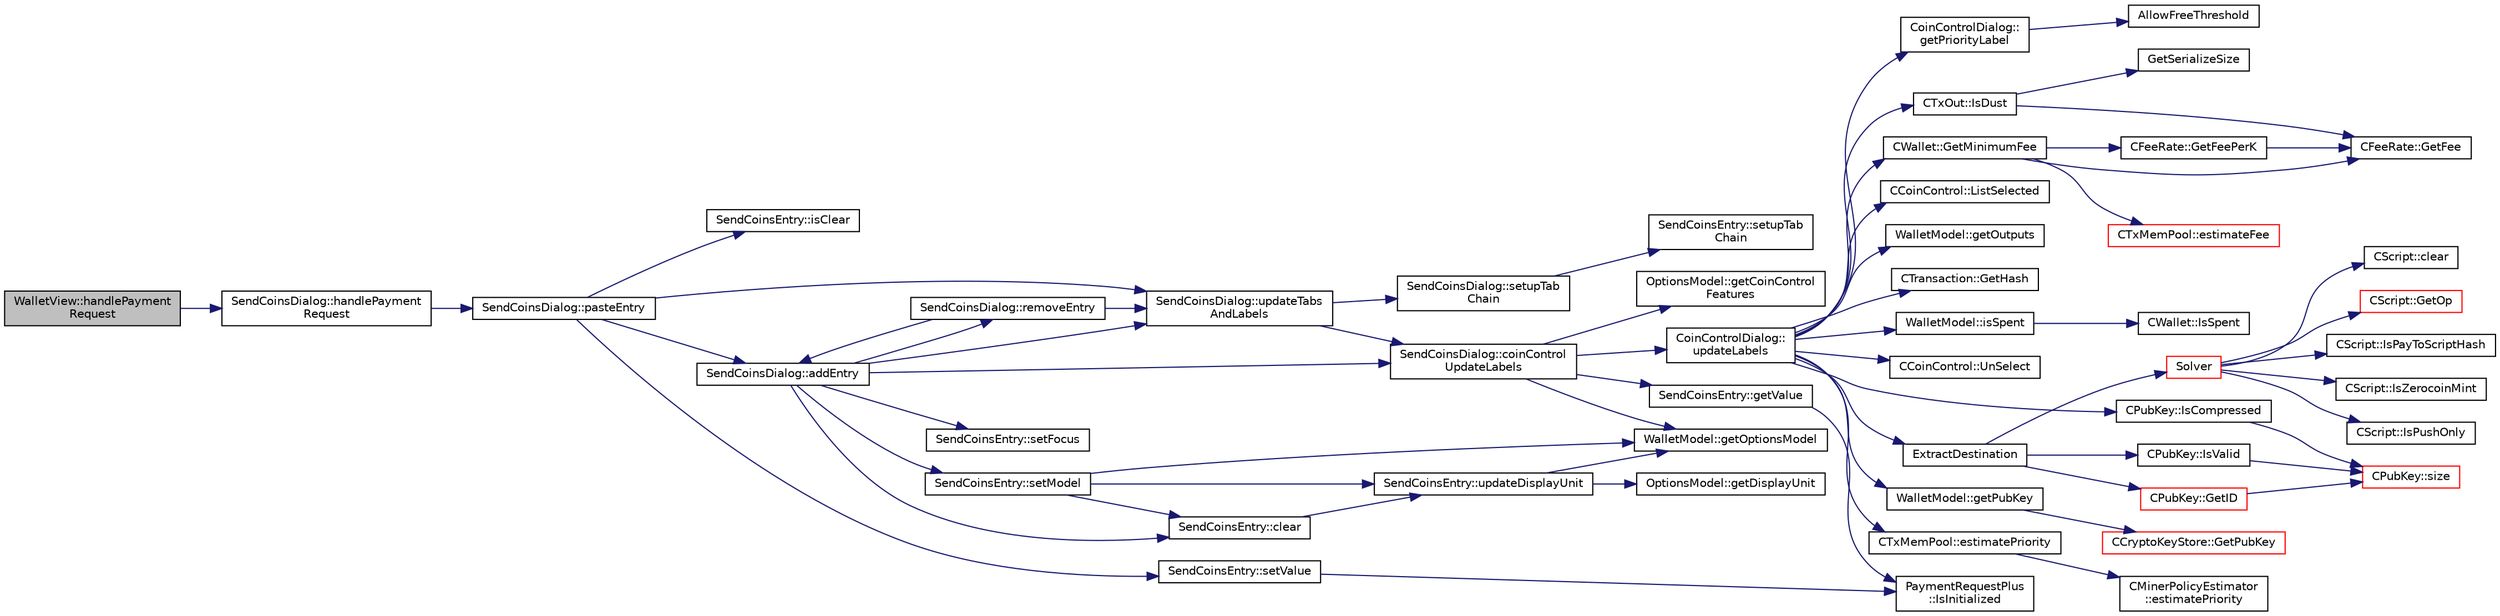 digraph "WalletView::handlePaymentRequest"
{
  edge [fontname="Helvetica",fontsize="10",labelfontname="Helvetica",labelfontsize="10"];
  node [fontname="Helvetica",fontsize="10",shape=record];
  rankdir="LR";
  Node146 [label="WalletView::handlePayment\lRequest",height=0.2,width=0.4,color="black", fillcolor="grey75", style="filled", fontcolor="black"];
  Node146 -> Node147 [color="midnightblue",fontsize="10",style="solid",fontname="Helvetica"];
  Node147 [label="SendCoinsDialog::handlePayment\lRequest",height=0.2,width=0.4,color="black", fillcolor="white", style="filled",URL="$class_send_coins_dialog.html#a82ed6a3badadaa523415e1924ebd292a"];
  Node147 -> Node148 [color="midnightblue",fontsize="10",style="solid",fontname="Helvetica"];
  Node148 [label="SendCoinsDialog::pasteEntry",height=0.2,width=0.4,color="black", fillcolor="white", style="filled",URL="$class_send_coins_dialog.html#a4440d15ced5d217baaad33a17d56b409"];
  Node148 -> Node149 [color="midnightblue",fontsize="10",style="solid",fontname="Helvetica"];
  Node149 [label="SendCoinsEntry::isClear",height=0.2,width=0.4,color="black", fillcolor="white", style="filled",URL="$class_send_coins_entry.html#a1dcce9480364868dfd0bb8782e039e57",tooltip="Return whether the entry is still empty and unedited. "];
  Node148 -> Node150 [color="midnightblue",fontsize="10",style="solid",fontname="Helvetica"];
  Node150 [label="SendCoinsDialog::addEntry",height=0.2,width=0.4,color="black", fillcolor="white", style="filled",URL="$class_send_coins_dialog.html#a3d680a76b967641115c6ff2fa83fb62a"];
  Node150 -> Node151 [color="midnightblue",fontsize="10",style="solid",fontname="Helvetica"];
  Node151 [label="SendCoinsEntry::setModel",height=0.2,width=0.4,color="black", fillcolor="white", style="filled",URL="$class_send_coins_entry.html#a831f8f9a63acd77b7d66d5393e12310b"];
  Node151 -> Node152 [color="midnightblue",fontsize="10",style="solid",fontname="Helvetica"];
  Node152 [label="WalletModel::getOptionsModel",height=0.2,width=0.4,color="black", fillcolor="white", style="filled",URL="$class_wallet_model.html#a96d53e56b3f8f07537ea2523f7a7d300"];
  Node151 -> Node153 [color="midnightblue",fontsize="10",style="solid",fontname="Helvetica"];
  Node153 [label="SendCoinsEntry::updateDisplayUnit",height=0.2,width=0.4,color="black", fillcolor="white", style="filled",URL="$class_send_coins_entry.html#a6ff4bd5b370545bcfd6214e866ee33f3"];
  Node153 -> Node152 [color="midnightblue",fontsize="10",style="solid",fontname="Helvetica"];
  Node153 -> Node154 [color="midnightblue",fontsize="10",style="solid",fontname="Helvetica"];
  Node154 [label="OptionsModel::getDisplayUnit",height=0.2,width=0.4,color="black", fillcolor="white", style="filled",URL="$class_options_model.html#a3b6e4d4ef42be3aaba315b8cd14f468e"];
  Node151 -> Node155 [color="midnightblue",fontsize="10",style="solid",fontname="Helvetica"];
  Node155 [label="SendCoinsEntry::clear",height=0.2,width=0.4,color="black", fillcolor="white", style="filled",URL="$class_send_coins_entry.html#abff66fcd456c82144e7a2c410f5082ac"];
  Node155 -> Node153 [color="midnightblue",fontsize="10",style="solid",fontname="Helvetica"];
  Node150 -> Node156 [color="midnightblue",fontsize="10",style="solid",fontname="Helvetica"];
  Node156 [label="SendCoinsDialog::removeEntry",height=0.2,width=0.4,color="black", fillcolor="white", style="filled",URL="$class_send_coins_dialog.html#aabd82a79bd2358493f36425f1d62136b"];
  Node156 -> Node150 [color="midnightblue",fontsize="10",style="solid",fontname="Helvetica"];
  Node156 -> Node157 [color="midnightblue",fontsize="10",style="solid",fontname="Helvetica"];
  Node157 [label="SendCoinsDialog::updateTabs\lAndLabels",height=0.2,width=0.4,color="black", fillcolor="white", style="filled",URL="$class_send_coins_dialog.html#a3b834c739f7d02d8086a2bf58525c5f0"];
  Node157 -> Node158 [color="midnightblue",fontsize="10",style="solid",fontname="Helvetica"];
  Node158 [label="SendCoinsDialog::setupTab\lChain",height=0.2,width=0.4,color="black", fillcolor="white", style="filled",URL="$class_send_coins_dialog.html#a689658987f2af0896f25bf37bb945d91",tooltip="Set up the tab chain manually, as Qt messes up the tab chain by default in some cases (issue https://..."];
  Node158 -> Node159 [color="midnightblue",fontsize="10",style="solid",fontname="Helvetica"];
  Node159 [label="SendCoinsEntry::setupTab\lChain",height=0.2,width=0.4,color="black", fillcolor="white", style="filled",URL="$class_send_coins_entry.html#aa431a0bf53174b3a012fe224e472bc13",tooltip="Set up the tab chain manually, as Qt messes up the tab chain by default in some cases (issue https://..."];
  Node157 -> Node160 [color="midnightblue",fontsize="10",style="solid",fontname="Helvetica"];
  Node160 [label="SendCoinsDialog::coinControl\lUpdateLabels",height=0.2,width=0.4,color="black", fillcolor="white", style="filled",URL="$class_send_coins_dialog.html#ae4f429aabcaf309aa314b90049be2a74"];
  Node160 -> Node152 [color="midnightblue",fontsize="10",style="solid",fontname="Helvetica"];
  Node160 -> Node161 [color="midnightblue",fontsize="10",style="solid",fontname="Helvetica"];
  Node161 [label="OptionsModel::getCoinControl\lFeatures",height=0.2,width=0.4,color="black", fillcolor="white", style="filled",URL="$class_options_model.html#ace6c871068f613aee277e37bfdc988c0"];
  Node160 -> Node162 [color="midnightblue",fontsize="10",style="solid",fontname="Helvetica"];
  Node162 [label="SendCoinsEntry::getValue",height=0.2,width=0.4,color="black", fillcolor="white", style="filled",URL="$class_send_coins_entry.html#af36fb0ed9e2e07079c1a982b31e793c8"];
  Node162 -> Node163 [color="midnightblue",fontsize="10",style="solid",fontname="Helvetica"];
  Node163 [label="PaymentRequestPlus\l::IsInitialized",height=0.2,width=0.4,color="black", fillcolor="white", style="filled",URL="$class_payment_request_plus.html#aa3d8c57af7c7bc4ffbc31da32e5a40a6"];
  Node160 -> Node164 [color="midnightblue",fontsize="10",style="solid",fontname="Helvetica"];
  Node164 [label="CoinControlDialog::\lupdateLabels",height=0.2,width=0.4,color="black", fillcolor="white", style="filled",URL="$class_coin_control_dialog.html#a4fc60e89b097952ff22dc0f9c58c87d9"];
  Node164 -> Node165 [color="midnightblue",fontsize="10",style="solid",fontname="Helvetica"];
  Node165 [label="CTxOut::IsDust",height=0.2,width=0.4,color="black", fillcolor="white", style="filled",URL="$class_c_tx_out.html#ad4440670c7b3a59b46fa44f2f032ded8"];
  Node165 -> Node166 [color="midnightblue",fontsize="10",style="solid",fontname="Helvetica"];
  Node166 [label="GetSerializeSize",height=0.2,width=0.4,color="black", fillcolor="white", style="filled",URL="$serialize_8h.html#a48239e478ae730373d1984fe304ca025"];
  Node165 -> Node167 [color="midnightblue",fontsize="10",style="solid",fontname="Helvetica"];
  Node167 [label="CFeeRate::GetFee",height=0.2,width=0.4,color="black", fillcolor="white", style="filled",URL="$class_c_fee_rate.html#a6a3aef64120ef51ac921318282404b0e"];
  Node164 -> Node168 [color="midnightblue",fontsize="10",style="solid",fontname="Helvetica"];
  Node168 [label="CCoinControl::ListSelected",height=0.2,width=0.4,color="black", fillcolor="white", style="filled",URL="$class_c_coin_control.html#a176b3a32b5f623fe25b8e61ca561422e"];
  Node164 -> Node169 [color="midnightblue",fontsize="10",style="solid",fontname="Helvetica"];
  Node169 [label="WalletModel::getOutputs",height=0.2,width=0.4,color="black", fillcolor="white", style="filled",URL="$class_wallet_model.html#a5237ea4d9724807a05e2944e5ce6f181"];
  Node164 -> Node170 [color="midnightblue",fontsize="10",style="solid",fontname="Helvetica"];
  Node170 [label="CTransaction::GetHash",height=0.2,width=0.4,color="black", fillcolor="white", style="filled",URL="$class_c_transaction.html#a7efd1379de830341417c0bfa23a149aa"];
  Node164 -> Node171 [color="midnightblue",fontsize="10",style="solid",fontname="Helvetica"];
  Node171 [label="WalletModel::isSpent",height=0.2,width=0.4,color="black", fillcolor="white", style="filled",URL="$class_wallet_model.html#acb24dd4388e6daef526667fb365a57b1"];
  Node171 -> Node172 [color="midnightblue",fontsize="10",style="solid",fontname="Helvetica"];
  Node172 [label="CWallet::IsSpent",height=0.2,width=0.4,color="black", fillcolor="white", style="filled",URL="$group__map_wallet.html#ga6adcf1c224ed3c3fe4b0b19f6fca75d8",tooltip="Outpoint is spent if any non-conflicted transaction spends it: "];
  Node164 -> Node173 [color="midnightblue",fontsize="10",style="solid",fontname="Helvetica"];
  Node173 [label="CCoinControl::UnSelect",height=0.2,width=0.4,color="black", fillcolor="white", style="filled",URL="$class_c_coin_control.html#a7f9b8135840df5907bc49a4c5cb19ba4"];
  Node164 -> Node174 [color="midnightblue",fontsize="10",style="solid",fontname="Helvetica"];
  Node174 [label="ExtractDestination",height=0.2,width=0.4,color="black", fillcolor="white", style="filled",URL="$standard_8cpp.html#a951f7e601746ae076afdf3169ecca2fc"];
  Node174 -> Node175 [color="midnightblue",fontsize="10",style="solid",fontname="Helvetica"];
  Node175 [label="Solver",height=0.2,width=0.4,color="red", fillcolor="white", style="filled",URL="$standard_8cpp.html#a6ee6be50bff44464e905680c6fcee6dc",tooltip="Return public keys or hashes from scriptPubKey, for &#39;standard&#39; transaction types. ..."];
  Node175 -> Node176 [color="midnightblue",fontsize="10",style="solid",fontname="Helvetica"];
  Node176 [label="CScript::IsPayToScriptHash",height=0.2,width=0.4,color="black", fillcolor="white", style="filled",URL="$class_c_script.html#a0c3729c606d318923dc06f95d85a0971"];
  Node175 -> Node177 [color="midnightblue",fontsize="10",style="solid",fontname="Helvetica"];
  Node177 [label="CScript::IsZerocoinMint",height=0.2,width=0.4,color="black", fillcolor="white", style="filled",URL="$class_c_script.html#aadeaf93bd9c00abc9e20d082051adac8"];
  Node175 -> Node178 [color="midnightblue",fontsize="10",style="solid",fontname="Helvetica"];
  Node178 [label="CScript::IsPushOnly",height=0.2,width=0.4,color="black", fillcolor="white", style="filled",URL="$class_c_script.html#a090905f875fa5a40e616b319de8e973f",tooltip="Called by IsStandardTx and P2SH/BIP62 VerifyScript (which makes it consensus-critical). "];
  Node175 -> Node179 [color="midnightblue",fontsize="10",style="solid",fontname="Helvetica"];
  Node179 [label="CScript::clear",height=0.2,width=0.4,color="black", fillcolor="white", style="filled",URL="$class_c_script.html#a7b2baf842621f07c4939408acf63377c"];
  Node175 -> Node180 [color="midnightblue",fontsize="10",style="solid",fontname="Helvetica"];
  Node180 [label="CScript::GetOp",height=0.2,width=0.4,color="red", fillcolor="white", style="filled",URL="$class_c_script.html#a94635ed93d8d244ec3acfa83f9ecfe5f"];
  Node174 -> Node185 [color="midnightblue",fontsize="10",style="solid",fontname="Helvetica"];
  Node185 [label="CPubKey::IsValid",height=0.2,width=0.4,color="black", fillcolor="white", style="filled",URL="$class_c_pub_key.html#a4fa94293cf8577fd039b9a133f6c7f30"];
  Node185 -> Node186 [color="midnightblue",fontsize="10",style="solid",fontname="Helvetica"];
  Node186 [label="CPubKey::size",height=0.2,width=0.4,color="red", fillcolor="white", style="filled",URL="$class_c_pub_key.html#a6bb28fcf0a5f799c69f5b7269363b309",tooltip="Simple read-only vector-like interface to the pubkey data. "];
  Node174 -> Node188 [color="midnightblue",fontsize="10",style="solid",fontname="Helvetica"];
  Node188 [label="CPubKey::GetID",height=0.2,width=0.4,color="red", fillcolor="white", style="filled",URL="$class_c_pub_key.html#a2675f7e6f72eff68e7a5227289feb021",tooltip="Get the KeyID of this public key (hash of its serialization) "];
  Node188 -> Node186 [color="midnightblue",fontsize="10",style="solid",fontname="Helvetica"];
  Node164 -> Node195 [color="midnightblue",fontsize="10",style="solid",fontname="Helvetica"];
  Node195 [label="WalletModel::getPubKey",height=0.2,width=0.4,color="black", fillcolor="white", style="filled",URL="$class_wallet_model.html#abe0b4462654768f301d1f758f7907ca2"];
  Node195 -> Node196 [color="midnightblue",fontsize="10",style="solid",fontname="Helvetica"];
  Node196 [label="CCryptoKeyStore::GetPubKey",height=0.2,width=0.4,color="red", fillcolor="white", style="filled",URL="$class_c_crypto_key_store.html#a20b474adfe6900bb36cd4fd6f9c31380"];
  Node164 -> Node204 [color="midnightblue",fontsize="10",style="solid",fontname="Helvetica"];
  Node204 [label="CPubKey::IsCompressed",height=0.2,width=0.4,color="black", fillcolor="white", style="filled",URL="$class_c_pub_key.html#a25f8b70340ad20ddab0f80ec4cee9396",tooltip="Check whether this is a compressed public key. "];
  Node204 -> Node186 [color="midnightblue",fontsize="10",style="solid",fontname="Helvetica"];
  Node164 -> Node205 [color="midnightblue",fontsize="10",style="solid",fontname="Helvetica"];
  Node205 [label="CTxMemPool::estimatePriority",height=0.2,width=0.4,color="black", fillcolor="white", style="filled",URL="$class_c_tx_mem_pool.html#a225378304025c093d2dc5fcb754ade3b",tooltip="Estimate priority needed to get into the next nBlocks. "];
  Node205 -> Node206 [color="midnightblue",fontsize="10",style="solid",fontname="Helvetica"];
  Node206 [label="CMinerPolicyEstimator\l::estimatePriority",height=0.2,width=0.4,color="black", fillcolor="white", style="filled",URL="$class_c_miner_policy_estimator.html#ae9bb4813622680e6e3b48ea8c0ce41b6"];
  Node164 -> Node207 [color="midnightblue",fontsize="10",style="solid",fontname="Helvetica"];
  Node207 [label="CoinControlDialog::\lgetPriorityLabel",height=0.2,width=0.4,color="black", fillcolor="white", style="filled",URL="$class_coin_control_dialog.html#a82c553c068d383edb52e2c239642d8e4"];
  Node207 -> Node208 [color="midnightblue",fontsize="10",style="solid",fontname="Helvetica"];
  Node208 [label="AllowFreeThreshold",height=0.2,width=0.4,color="black", fillcolor="white", style="filled",URL="$txmempool_8h.html#a51bd4734f99121bdc24323fd5aebacc3"];
  Node164 -> Node209 [color="midnightblue",fontsize="10",style="solid",fontname="Helvetica"];
  Node209 [label="CWallet::GetMinimumFee",height=0.2,width=0.4,color="black", fillcolor="white", style="filled",URL="$group___actions.html#ga64a76474added26d9fbf904b5dd978a8"];
  Node209 -> Node167 [color="midnightblue",fontsize="10",style="solid",fontname="Helvetica"];
  Node209 -> Node210 [color="midnightblue",fontsize="10",style="solid",fontname="Helvetica"];
  Node210 [label="CFeeRate::GetFeePerK",height=0.2,width=0.4,color="black", fillcolor="white", style="filled",URL="$class_c_fee_rate.html#ac772be79983433d442d6b871d2fb6e11"];
  Node210 -> Node167 [color="midnightblue",fontsize="10",style="solid",fontname="Helvetica"];
  Node209 -> Node211 [color="midnightblue",fontsize="10",style="solid",fontname="Helvetica"];
  Node211 [label="CTxMemPool::estimateFee",height=0.2,width=0.4,color="red", fillcolor="white", style="filled",URL="$class_c_tx_mem_pool.html#a32dd66c128330aed86865c8a61857c6c",tooltip="Estimate fee rate needed to get into the next nBlocks. "];
  Node150 -> Node160 [color="midnightblue",fontsize="10",style="solid",fontname="Helvetica"];
  Node150 -> Node157 [color="midnightblue",fontsize="10",style="solid",fontname="Helvetica"];
  Node150 -> Node155 [color="midnightblue",fontsize="10",style="solid",fontname="Helvetica"];
  Node150 -> Node213 [color="midnightblue",fontsize="10",style="solid",fontname="Helvetica"];
  Node213 [label="SendCoinsEntry::setFocus",height=0.2,width=0.4,color="black", fillcolor="white", style="filled",URL="$class_send_coins_entry.html#a0dcb8720f234165b37f8b45b035320cc"];
  Node148 -> Node214 [color="midnightblue",fontsize="10",style="solid",fontname="Helvetica"];
  Node214 [label="SendCoinsEntry::setValue",height=0.2,width=0.4,color="black", fillcolor="white", style="filled",URL="$class_send_coins_entry.html#a513dd22231d0d7c2550c5533e9518cf5"];
  Node214 -> Node163 [color="midnightblue",fontsize="10",style="solid",fontname="Helvetica"];
  Node148 -> Node157 [color="midnightblue",fontsize="10",style="solid",fontname="Helvetica"];
}
